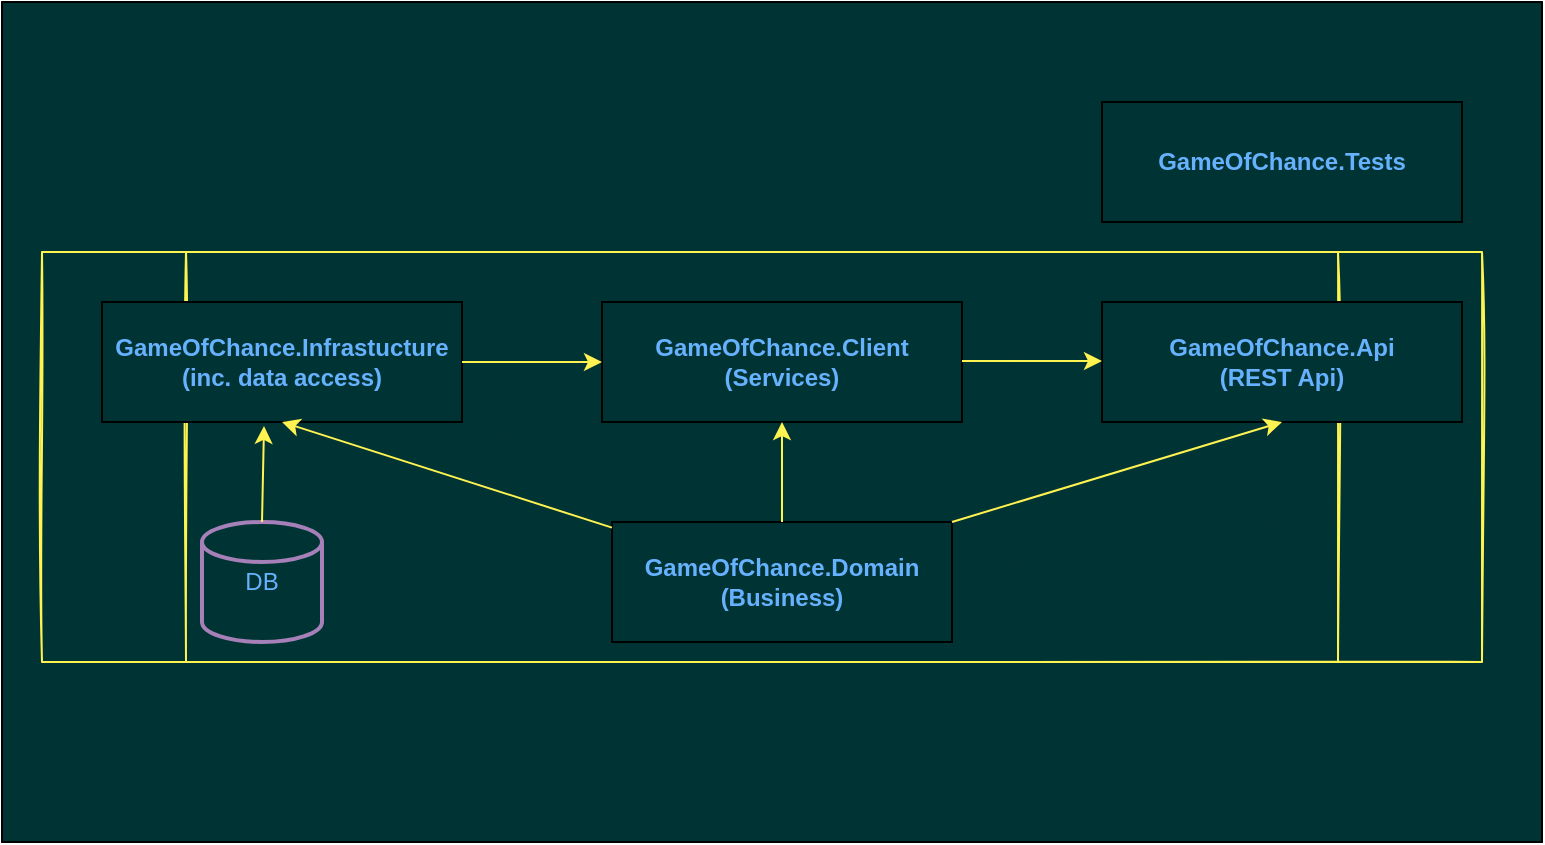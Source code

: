 <mxfile version="16.1.2" type="github">
  <diagram id="7LCxggx-xL5ZCKPdke5P" name="Page-1">
    <mxGraphModel dx="1422" dy="786" grid="1" gridSize="10" guides="1" tooltips="1" connect="1" arrows="1" fold="1" page="1" pageScale="1" pageWidth="850" pageHeight="1100" math="0" shadow="0">
      <root>
        <mxCell id="0" />
        <mxCell id="1" parent="0" />
        <mxCell id="vSs9vctSM6e41PIUmZnF-2" value="" style="rounded=0;whiteSpace=wrap;html=1;fillColor=#003333;" vertex="1" parent="1">
          <mxGeometry x="50" y="300" width="770" height="420" as="geometry" />
        </mxCell>
        <mxCell id="vSs9vctSM6e41PIUmZnF-13" value="" style="shape=process;whiteSpace=wrap;html=1;backgroundOutline=1;fontColor=#66B2FF;fillColor=#003333;strokeColor=#FFF352;strokeWidth=1;sketch=1;" vertex="1" parent="1">
          <mxGeometry x="70" y="425" width="720" height="205" as="geometry" />
        </mxCell>
        <mxCell id="vSs9vctSM6e41PIUmZnF-3" value="GameOfChance.Domain&lt;br&gt;(Business)" style="rounded=0;whiteSpace=wrap;html=1;fillColor=#003333;fontStyle=1;fontColor=#66B2FF;" vertex="1" parent="1">
          <mxGeometry x="355" y="560" width="170" height="60" as="geometry" />
        </mxCell>
        <mxCell id="vSs9vctSM6e41PIUmZnF-4" value="GameOfChance.Infrastucture&lt;br&gt;(inc. data access)" style="rounded=0;whiteSpace=wrap;html=1;fillColor=#003333;fontStyle=1;fontColor=#66B2FF;" vertex="1" parent="1">
          <mxGeometry x="100" y="450" width="180" height="60" as="geometry" />
        </mxCell>
        <mxCell id="vSs9vctSM6e41PIUmZnF-5" value="GameOfChance.Client&lt;br&gt;(Services)" style="rounded=0;whiteSpace=wrap;html=1;fillColor=#003333;fontStyle=1;fontColor=#66B2FF;" vertex="1" parent="1">
          <mxGeometry x="350" y="450" width="180" height="60" as="geometry" />
        </mxCell>
        <mxCell id="vSs9vctSM6e41PIUmZnF-6" value="GameOfChance.Api&lt;br&gt;(REST Api)" style="rounded=0;whiteSpace=wrap;html=1;fillColor=#003333;fontStyle=1;fontColor=#66B2FF;" vertex="1" parent="1">
          <mxGeometry x="600" y="450" width="180" height="60" as="geometry" />
        </mxCell>
        <mxCell id="vSs9vctSM6e41PIUmZnF-7" value="" style="endArrow=classic;html=1;rounded=0;fontColor=#66B2FF;entryX=0.5;entryY=1;entryDx=0;entryDy=0;strokeColor=#FFF352;" edge="1" parent="1" source="vSs9vctSM6e41PIUmZnF-3" target="vSs9vctSM6e41PIUmZnF-5">
          <mxGeometry width="50" height="50" relative="1" as="geometry">
            <mxPoint x="400" y="430" as="sourcePoint" />
            <mxPoint x="450" y="380" as="targetPoint" />
          </mxGeometry>
        </mxCell>
        <mxCell id="vSs9vctSM6e41PIUmZnF-8" value="" style="endArrow=classic;html=1;rounded=0;fontColor=#66B2FF;entryX=0.5;entryY=1;entryDx=0;entryDy=0;strokeColor=#FFF352;" edge="1" parent="1" source="vSs9vctSM6e41PIUmZnF-3" target="vSs9vctSM6e41PIUmZnF-4">
          <mxGeometry width="50" height="50" relative="1" as="geometry">
            <mxPoint x="450" y="570" as="sourcePoint" />
            <mxPoint x="450" y="520" as="targetPoint" />
          </mxGeometry>
        </mxCell>
        <mxCell id="vSs9vctSM6e41PIUmZnF-9" value="" style="endArrow=classic;html=1;rounded=0;fontColor=#66B2FF;entryX=0.5;entryY=1;entryDx=0;entryDy=0;strokeColor=#FFF352;exitX=1;exitY=0;exitDx=0;exitDy=0;" edge="1" parent="1" source="vSs9vctSM6e41PIUmZnF-3" target="vSs9vctSM6e41PIUmZnF-6">
          <mxGeometry width="50" height="50" relative="1" as="geometry">
            <mxPoint x="745" y="572.8" as="sourcePoint" />
            <mxPoint x="580" y="520" as="targetPoint" />
          </mxGeometry>
        </mxCell>
        <mxCell id="vSs9vctSM6e41PIUmZnF-10" value="" style="endArrow=classic;html=1;rounded=0;fontColor=#66B2FF;entryX=0;entryY=0.5;entryDx=0;entryDy=0;strokeColor=#FFF352;exitX=1;exitY=0.5;exitDx=0;exitDy=0;" edge="1" parent="1" source="vSs9vctSM6e41PIUmZnF-4" target="vSs9vctSM6e41PIUmZnF-5">
          <mxGeometry width="50" height="50" relative="1" as="geometry">
            <mxPoint x="375" y="582.8" as="sourcePoint" />
            <mxPoint x="210" y="530" as="targetPoint" />
          </mxGeometry>
        </mxCell>
        <mxCell id="vSs9vctSM6e41PIUmZnF-11" value="" style="endArrow=classic;html=1;rounded=0;fontColor=#66B2FF;entryX=0;entryY=0.5;entryDx=0;entryDy=0;strokeColor=#FFF352;exitX=1;exitY=0.5;exitDx=0;exitDy=0;" edge="1" parent="1">
          <mxGeometry width="50" height="50" relative="1" as="geometry">
            <mxPoint x="530" y="479.5" as="sourcePoint" />
            <mxPoint x="600" y="479.5" as="targetPoint" />
          </mxGeometry>
        </mxCell>
        <mxCell id="vSs9vctSM6e41PIUmZnF-12" value="GameOfChance.Tests" style="rounded=0;whiteSpace=wrap;html=1;fillColor=#003333;fontStyle=1;fontColor=#66B2FF;" vertex="1" parent="1">
          <mxGeometry x="600" y="350" width="180" height="60" as="geometry" />
        </mxCell>
        <mxCell id="vSs9vctSM6e41PIUmZnF-14" value="DB" style="strokeWidth=2;html=1;shape=mxgraph.flowchart.database;whiteSpace=wrap;fontColor=#66B2FF;fillColor=#003333;strokeColor=#A680B8;" vertex="1" parent="1">
          <mxGeometry x="150" y="560" width="60" height="60" as="geometry" />
        </mxCell>
        <mxCell id="vSs9vctSM6e41PIUmZnF-15" value="" style="endArrow=classic;html=1;rounded=0;fontColor=#66B2FF;entryX=0.45;entryY=1.033;entryDx=0;entryDy=0;strokeColor=#FFF352;exitX=0.5;exitY=0;exitDx=0;exitDy=0;exitPerimeter=0;entryPerimeter=0;" edge="1" parent="1" source="vSs9vctSM6e41PIUmZnF-14" target="vSs9vctSM6e41PIUmZnF-4">
          <mxGeometry width="50" height="50" relative="1" as="geometry">
            <mxPoint x="290" y="490" as="sourcePoint" />
            <mxPoint x="360" y="490" as="targetPoint" />
          </mxGeometry>
        </mxCell>
      </root>
    </mxGraphModel>
  </diagram>
</mxfile>
